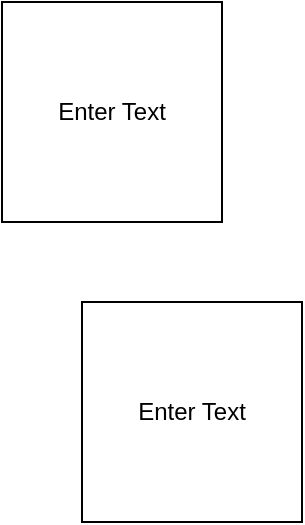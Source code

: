 <mxfile version="16.2.7" type="github">
  <diagram id="wTbBzhJaKdRrf2wAgvQ3" name="Page-1">
    <mxGraphModel dx="1420" dy="617" grid="1" gridSize="10" guides="1" tooltips="1" connect="1" arrows="1" fold="1" page="1" pageScale="1" pageWidth="850" pageHeight="1100" math="0" shadow="0">
      <root>
        <mxCell id="0" />
        <mxCell id="1" parent="0" />
        <mxCell id="Kx392N2r4N_sGY8FT0pf-1" value="Enter Text" style="whiteSpace=wrap;html=1;aspect=fixed;" vertex="1" parent="1">
          <mxGeometry x="180" y="210" width="110" height="110" as="geometry" />
        </mxCell>
        <mxCell id="Kx392N2r4N_sGY8FT0pf-2" value="Enter Text" style="whiteSpace=wrap;html=1;aspect=fixed;" vertex="1" parent="1">
          <mxGeometry x="220" y="360" width="110" height="110" as="geometry" />
        </mxCell>
      </root>
    </mxGraphModel>
  </diagram>
</mxfile>
